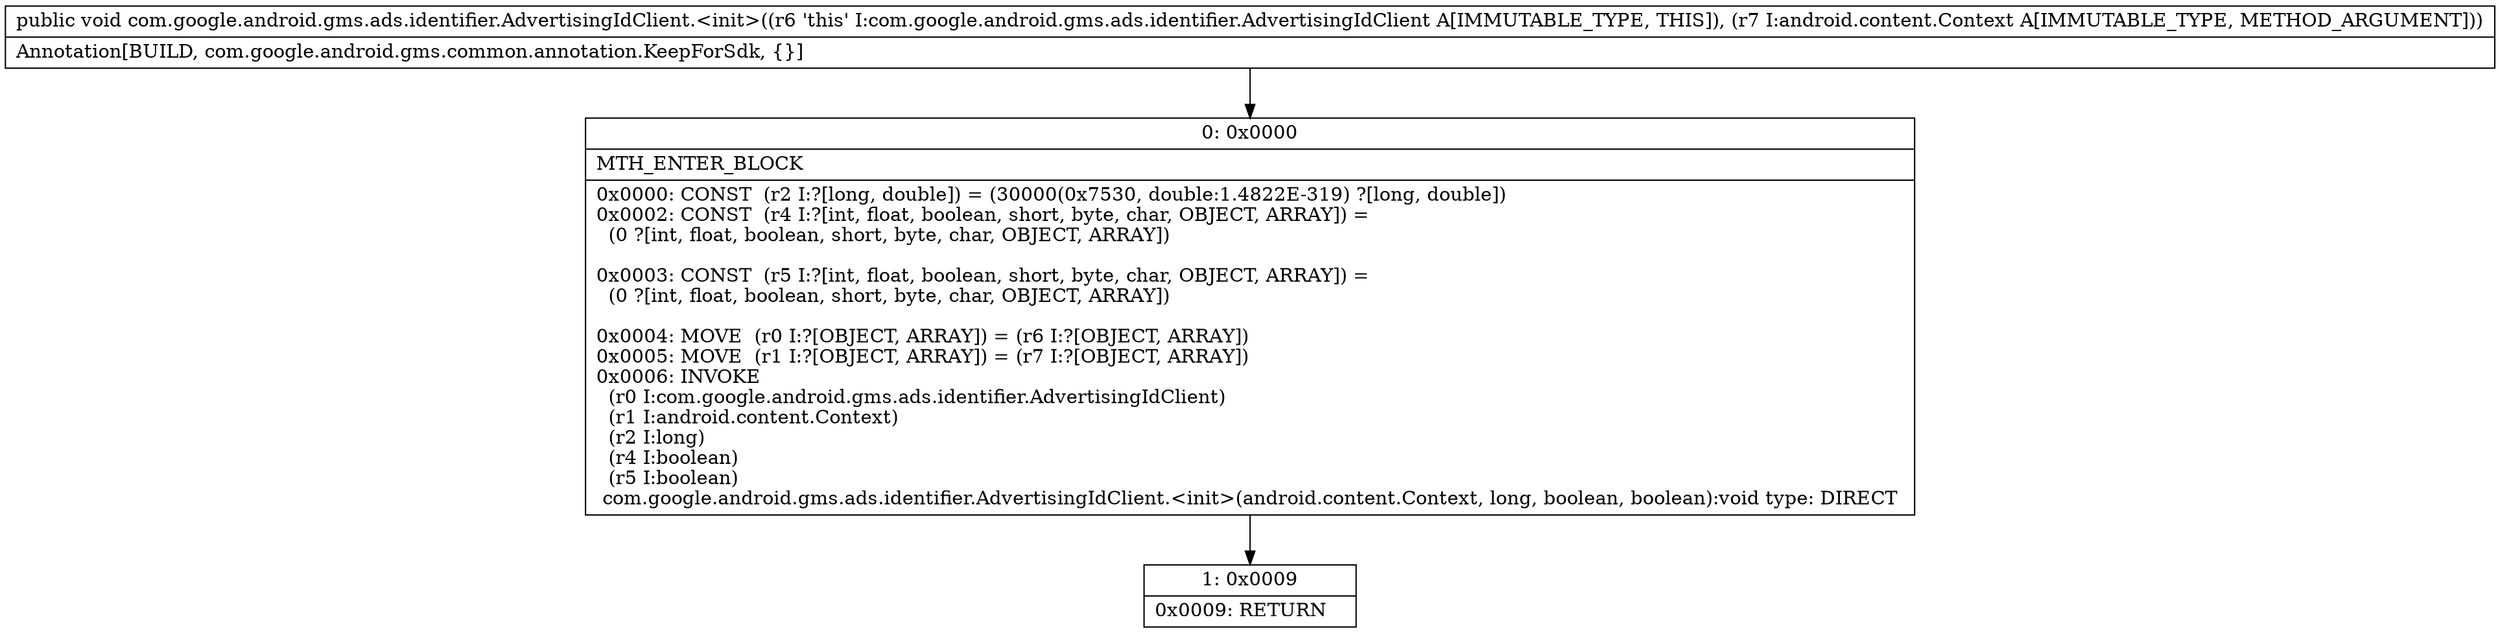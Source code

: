 digraph "CFG forcom.google.android.gms.ads.identifier.AdvertisingIdClient.\<init\>(Landroid\/content\/Context;)V" {
Node_0 [shape=record,label="{0\:\ 0x0000|MTH_ENTER_BLOCK\l|0x0000: CONST  (r2 I:?[long, double]) = (30000(0x7530, double:1.4822E\-319) ?[long, double]) \l0x0002: CONST  (r4 I:?[int, float, boolean, short, byte, char, OBJECT, ARRAY]) = \l  (0 ?[int, float, boolean, short, byte, char, OBJECT, ARRAY])\l \l0x0003: CONST  (r5 I:?[int, float, boolean, short, byte, char, OBJECT, ARRAY]) = \l  (0 ?[int, float, boolean, short, byte, char, OBJECT, ARRAY])\l \l0x0004: MOVE  (r0 I:?[OBJECT, ARRAY]) = (r6 I:?[OBJECT, ARRAY]) \l0x0005: MOVE  (r1 I:?[OBJECT, ARRAY]) = (r7 I:?[OBJECT, ARRAY]) \l0x0006: INVOKE  \l  (r0 I:com.google.android.gms.ads.identifier.AdvertisingIdClient)\l  (r1 I:android.content.Context)\l  (r2 I:long)\l  (r4 I:boolean)\l  (r5 I:boolean)\l com.google.android.gms.ads.identifier.AdvertisingIdClient.\<init\>(android.content.Context, long, boolean, boolean):void type: DIRECT \l}"];
Node_1 [shape=record,label="{1\:\ 0x0009|0x0009: RETURN   \l}"];
MethodNode[shape=record,label="{public void com.google.android.gms.ads.identifier.AdvertisingIdClient.\<init\>((r6 'this' I:com.google.android.gms.ads.identifier.AdvertisingIdClient A[IMMUTABLE_TYPE, THIS]), (r7 I:android.content.Context A[IMMUTABLE_TYPE, METHOD_ARGUMENT]))  | Annotation[BUILD, com.google.android.gms.common.annotation.KeepForSdk, \{\}]\l}"];
MethodNode -> Node_0;
Node_0 -> Node_1;
}

